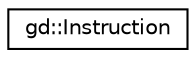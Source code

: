 digraph "Graphical Class Hierarchy"
{
  edge [fontname="Helvetica",fontsize="10",labelfontname="Helvetica",labelfontsize="10"];
  node [fontname="Helvetica",fontsize="10",shape=record];
  rankdir="LR";
  Node1 [label="gd::Instruction",height=0.2,width=0.4,color="black", fillcolor="white", style="filled",URL="$classgd_1_1_instruction.html",tooltip="An instruction is a member of an event: It can be a condition or an action. "];
}
